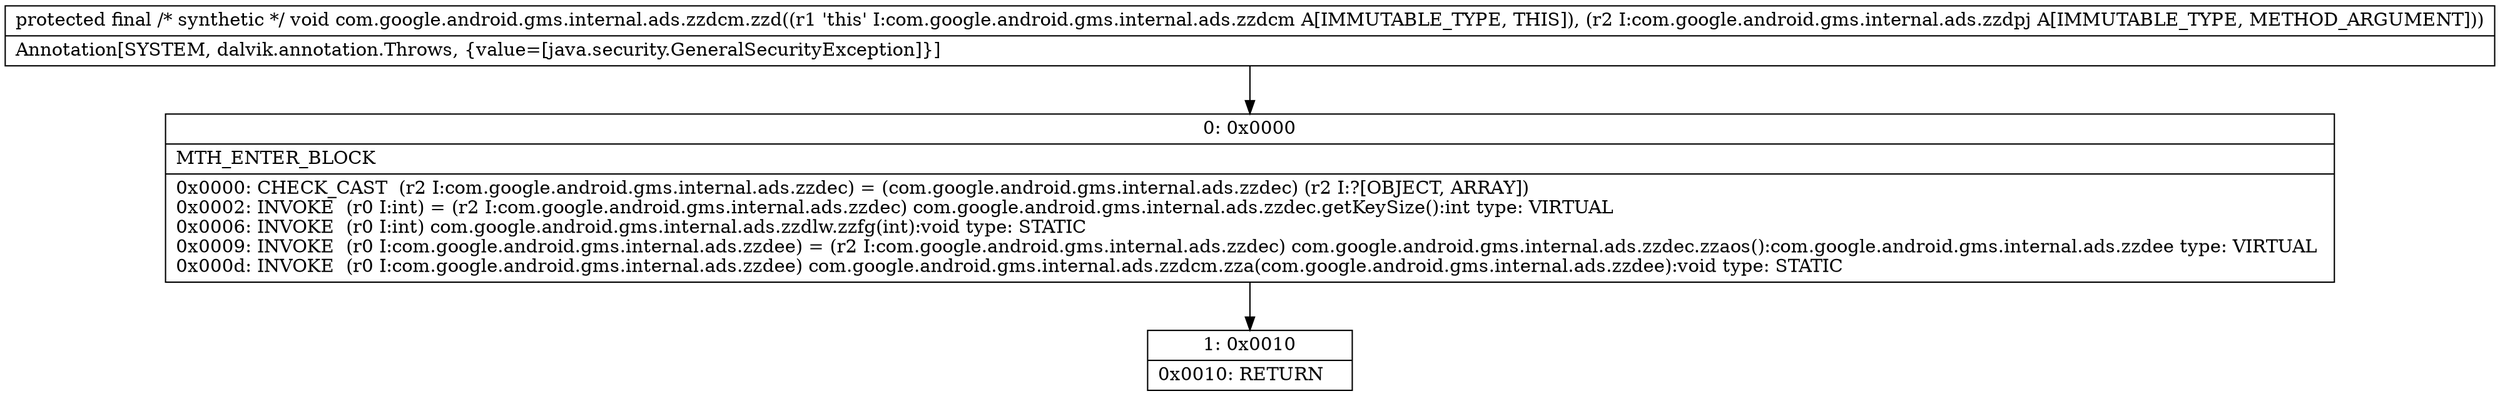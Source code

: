 digraph "CFG forcom.google.android.gms.internal.ads.zzdcm.zzd(Lcom\/google\/android\/gms\/internal\/ads\/zzdpj;)V" {
Node_0 [shape=record,label="{0\:\ 0x0000|MTH_ENTER_BLOCK\l|0x0000: CHECK_CAST  (r2 I:com.google.android.gms.internal.ads.zzdec) = (com.google.android.gms.internal.ads.zzdec) (r2 I:?[OBJECT, ARRAY]) \l0x0002: INVOKE  (r0 I:int) = (r2 I:com.google.android.gms.internal.ads.zzdec) com.google.android.gms.internal.ads.zzdec.getKeySize():int type: VIRTUAL \l0x0006: INVOKE  (r0 I:int) com.google.android.gms.internal.ads.zzdlw.zzfg(int):void type: STATIC \l0x0009: INVOKE  (r0 I:com.google.android.gms.internal.ads.zzdee) = (r2 I:com.google.android.gms.internal.ads.zzdec) com.google.android.gms.internal.ads.zzdec.zzaos():com.google.android.gms.internal.ads.zzdee type: VIRTUAL \l0x000d: INVOKE  (r0 I:com.google.android.gms.internal.ads.zzdee) com.google.android.gms.internal.ads.zzdcm.zza(com.google.android.gms.internal.ads.zzdee):void type: STATIC \l}"];
Node_1 [shape=record,label="{1\:\ 0x0010|0x0010: RETURN   \l}"];
MethodNode[shape=record,label="{protected final \/* synthetic *\/ void com.google.android.gms.internal.ads.zzdcm.zzd((r1 'this' I:com.google.android.gms.internal.ads.zzdcm A[IMMUTABLE_TYPE, THIS]), (r2 I:com.google.android.gms.internal.ads.zzdpj A[IMMUTABLE_TYPE, METHOD_ARGUMENT]))  | Annotation[SYSTEM, dalvik.annotation.Throws, \{value=[java.security.GeneralSecurityException]\}]\l}"];
MethodNode -> Node_0;
Node_0 -> Node_1;
}

